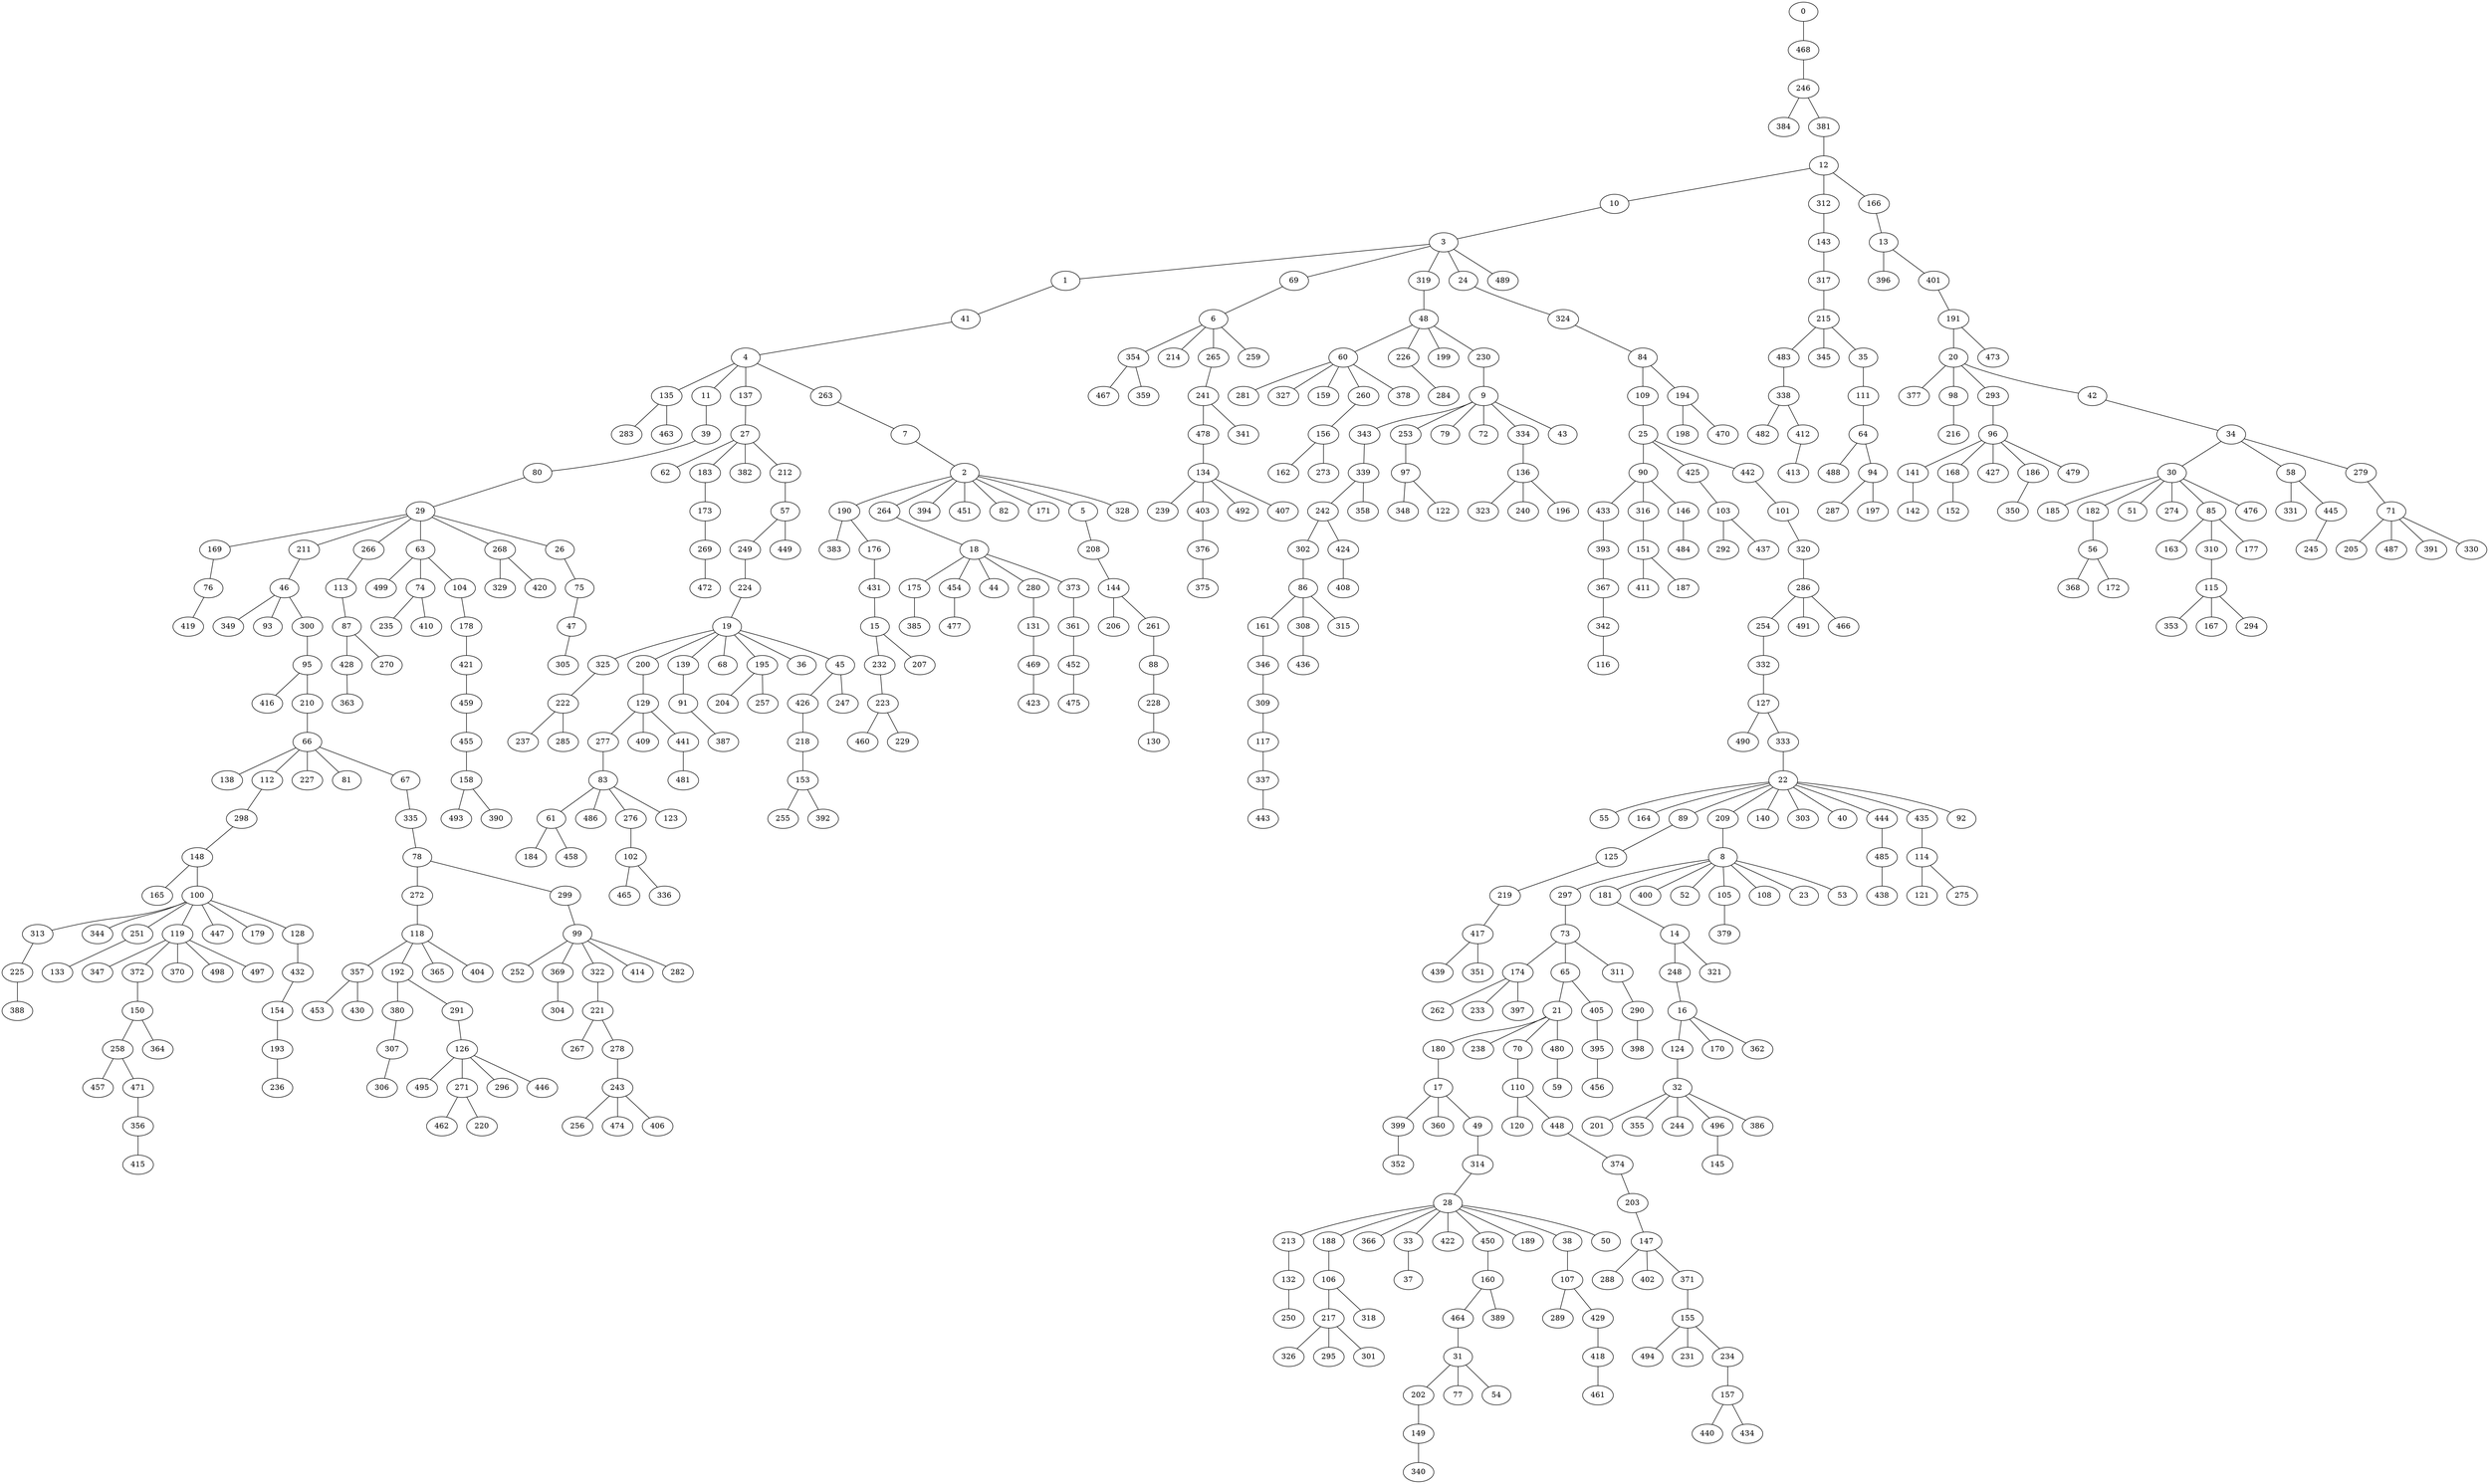 graph{
148 -- 165;
175 -- 385;
66 -- 138;
313 -- 225;
393 -- 367;
151 -- 411;
433 -- 393;
223 -- 460;
100 -- 344;
156 -- 162;
225 -- 388;
112 -- 298;
367 -- 342;
316 -- 151;
298 -- 148;
180 -- 17;
357 -- 453;
15 -- 232;
60 -- 281;
18 -- 454;
232 -- 223;
357 -- 430;
15 -- 207;
4 -- 135;
399 -- 352;
100 -- 313;
223 -- 229;
148 -- 100;
202 -- 149;
90 -- 433;
90 -- 316;
100 -- 251;
25 -- 90;
66 -- 112;
431 -- 15;
27 -- 62;
251 -- 133;
135 -- 283;
17 -- 399;
60 -- 327;
86 -- 161;
190 -- 383;
151 -- 187;
27 -- 183;
126 -- 495;
150 -- 258;
46 -- 349;
18 -- 44;
425 -- 103;
87 -- 428;
264 -- 18;
243 -- 256;
119 -- 347;
66 -- 227;
249 -- 224;
221 -- 267;
150 -- 364;
46 -- 93;
132 -- 250;
221 -- 278;
213 -- 132;
113 -- 87;
95 -- 416;
243 -- 474;
192 -- 380;
99 -- 252;
29 -- 169;
76 -- 419;
243 -- 406;
428 -- 363;
2 -- 264;
278 -- 243;
118 -- 365;
22 -- 55;
0 -- 468;
211 -- 46;
103 -- 292;
87 -- 270;
18 -- 280;
57 -- 249;
417 -- 439;
66 -- 81;
103 -- 437;
300 -- 95;
99 -- 369;
25 -- 425;
356 -- 415;
325 -- 222;
468 -- 246;
127 -- 490;
125 -- 219;
118 -- 357;
222 -- 237;
417 -- 351;
219 -- 417;
258 -- 457;
246 -- 384;
28 -- 213;
7 -- 2;
471 -- 356;
280 -- 131;
22 -- 164;
89 -- 125;
169 -- 76;
19 -- 325;
222 -- 285;
258 -- 471;
29 -- 266;
266 -- 113;
307 -- 306;
322 -- 221;
224 -- 19;
46 -- 300;
380 -- 307;
71 -- 205;
173 -- 269;
60 -- 159;
337 -- 443;
354 -- 467;
309 -- 117;
110 -- 120;
19 -- 200;
86 -- 308;
134 -- 239;
91 -- 387;
376 -- 375;
183 -- 173;
117 -- 337;
478 -- 134;
30 -- 185;
19 -- 139;
19 -- 68;
182 -- 56;
6 -- 214;
139 -- 91;
134 -- 403;
129 -- 277;
71 -- 487;
241 -- 341;
200 -- 129;
56 -- 368;
129 -- 409;
30 -- 51;
1 -- 41;
147 -- 288;
134 -- 492;
30 -- 182;
403 -- 376;
217 -- 326;
34 -- 30;
129 -- 441;
106 -- 217;
3 -- 1;
106 -- 318;
134 -- 407;
188 -- 106;
56 -- 172;
30 -- 274;
71 -- 391;
6 -- 354;
354 -- 359;
39 -- 80;
96 -- 141;
73 -- 174;
3 -- 69;
21 -- 238;
6 -- 265;
28 -- 366;
246 -- 381;
17 -- 360;
241 -- 478;
21 -- 70;
146 -- 484;
9 -- 343;
153 -- 255;
9 -- 253;
96 -- 168;
41 -- 4;
96 -- 427;
342 -- 116;
265 -- 241;
143 -- 317;
317 -- 215;
10 -- 3;
4 -- 11;
84 -- 109;
338 -- 482;
343 -- 339;
269 -- 472;
33 -- 37;
69 -- 6;
20 -- 377;
314 -- 28;
28 -- 33;
90 -- 146;
9 -- 79;
137 -- 27;
153 -- 392;
96 -- 186;
442 -- 101;
28 -- 422;
242 -- 302;
324 -- 84;
381 -- 12;
86 -- 315;
109 -- 25;
174 -- 262;
84 -- 194;
11 -- 39;
98 -- 216;
155 -- 494;
27 -- 382;
3 -- 319;
2 -- 394;
395 -- 456;
312 -- 143;
95 -- 210;
174 -- 233;
80 -- 29;
4 -- 137;
58 -- 331;
215 -- 483;
405 -- 395;
483 -- 338;
70 -- 110;
64 -- 488;
96 -- 479;
17 -- 49;
65 -- 405;
212 -- 57;
147 -- 402;
168 -- 152;
20 -- 293;
12 -- 312;
2 -- 451;
27 -- 212;
293 -- 96;
94 -- 287;
194 -- 198;
186 -- 350;
141 -- 142;
20 -- 98;
49 -- 314;
13 -- 396;
2 -- 82;
25 -- 442;
194 -- 470;
191 -- 473;
24 -- 324;
339 -- 242;
29 -- 211;
210 -- 66;
302 -- 86;
12 -- 10;
63 -- 499;
99 -- 414;
271 -- 462;
272 -- 118;
57 -- 449;
242 -- 424;
308 -- 436;
209 -- 8;
28 -- 450;
126 -- 296;
158 -- 493;
2 -- 171;
190 -- 176;
118 -- 192;
297 -- 73;
126 -- 446;
118 -- 404;
158 -- 390;
61 -- 184;
448 -- 374;
78 -- 272;
61 -- 458;
290 -- 398;
29 -- 63;
157 -- 440;
369 -- 304;
195 -- 204;
19 -- 36;
31 -- 202;
263 -- 7;
144 -- 206;
271 -- 220;
4 -- 263;
99 -- 282;
88 -- 228;
459 -- 455;
441 -- 481;
155 -- 231;
8 -- 297;
126 -- 271;
228 -- 130;
83 -- 486;
455 -- 158;
176 -- 431;
73 -- 311;
192 -- 291;
195 -- 257;
2 -- 190;
311 -- 290;
110 -- 448;
291 -- 126;
217 -- 295;
102 -- 465;
102 -- 336;
147 -- 371;
107 -- 289;
107 -- 429;
99 -- 322;
2 -- 5;
276 -- 102;
9 -- 72;
5 -- 208;
19 -- 195;
155 -- 234;
28 -- 189;
454 -- 477;
83 -- 61;
13 -- 401;
226 -- 284;
94 -- 197;
67 -- 335;
424 -- 408;
71 -- 330;
48 -- 226;
83 -- 123;
371 -- 155;
97 -- 348;
78 -- 299;
279 -- 71;
97 -- 122;
6 -- 259;
64 -- 94;
2 -- 328;
28 -- 38;
339 -- 358;
12 -- 166;
253 -- 97;
20 -- 42;
299 -- 99;
335 -- 78;
429 -- 418;
401 -- 191;
426 -- 218;
144 -- 261;
3 -- 489;
261 -- 88;
38 -- 107;
217 -- 301;
166 -- 13;
277 -- 83;
191 -- 20;
48 -- 199;
203 -- 147;
8 -- 181;
66 -- 67;
45 -- 247;
208 -- 144;
218 -- 153;
42 -- 34;
34 -- 279;
418 -- 461;
83 -- 276;
119 -- 372;
74 -- 235;
160 -- 464;
421 -- 459;
452 -- 475;
334 -- 136;
100 -- 447;
19 -- 45;
31 -- 77;
361 -- 452;
372 -- 150;
119 -- 370;
215 -- 345;
74 -- 410;
58 -- 445;
160 -- 389;
28 -- 188;
63 -- 74;
100 -- 179;
450 -- 160;
30 -- 85;
115 -- 353;
260 -- 156;
65 -- 21;
115 -- 167;
35 -- 111;
85 -- 163;
9 -- 334;
31 -- 54;
412 -- 413;
464 -- 31;
30 -- 476;
310 -- 115;
111 -- 64;
48 -- 60;
149 -- 340;
60 -- 260;
28 -- 50;
104 -- 178;
131 -- 469;
445 -- 245;
230 -- 9;
156 -- 273;
63 -- 104;
115 -- 294;
48 -- 230;
18 -- 373;
85 -- 310;
215 -- 35;
469 -- 423;
373 -- 361;
319 -- 48;
178 -- 421;
34 -- 58;
9 -- 43;
338 -- 412;
73 -- 65;
18 -- 175;
45 -- 426;
100 -- 119;
85 -- 177;
161 -- 346;
101 -- 320;
268 -- 329;
128 -- 432;
114 -- 121;
136 -- 323;
16 -- 124;
32 -- 201;
124 -- 32;
485 -- 438;
268 -- 420;
254 -- 332;
136 -- 240;
22 -- 140;
286 -- 491;
21 -- 480;
8 -- 400;
154 -- 193;
8 -- 52;
22 -- 89;
16 -- 170;
22 -- 303;
174 -- 397;
22 -- 40;
374 -- 203;
14 -- 248;
346 -- 309;
75 -- 47;
32 -- 355;
114 -- 275;
136 -- 196;
32 -- 244;
248 -- 16;
32 -- 496;
60 -- 378;
332 -- 127;
157 -- 434;
8 -- 105;
14 -- 321;
22 -- 444;
100 -- 128;
105 -- 379;
181 -- 14;
32 -- 386;
3 -- 24;
8 -- 108;
435 -- 114;
29 -- 268;
234 -- 157;
444 -- 485;
119 -- 498;
496 -- 145;
22 -- 92;
193 -- 236;
29 -- 26;
480 -- 59;
119 -- 497;
21 -- 180;
22 -- 435;
26 -- 75;
333 -- 22;
8 -- 23;
16 -- 362;
286 -- 466;
22 -- 209;
432 -- 154;
135 -- 463;
320 -- 286;
47 -- 305;
8 -- 53;
286 -- 254;
127 -- 333;
}
